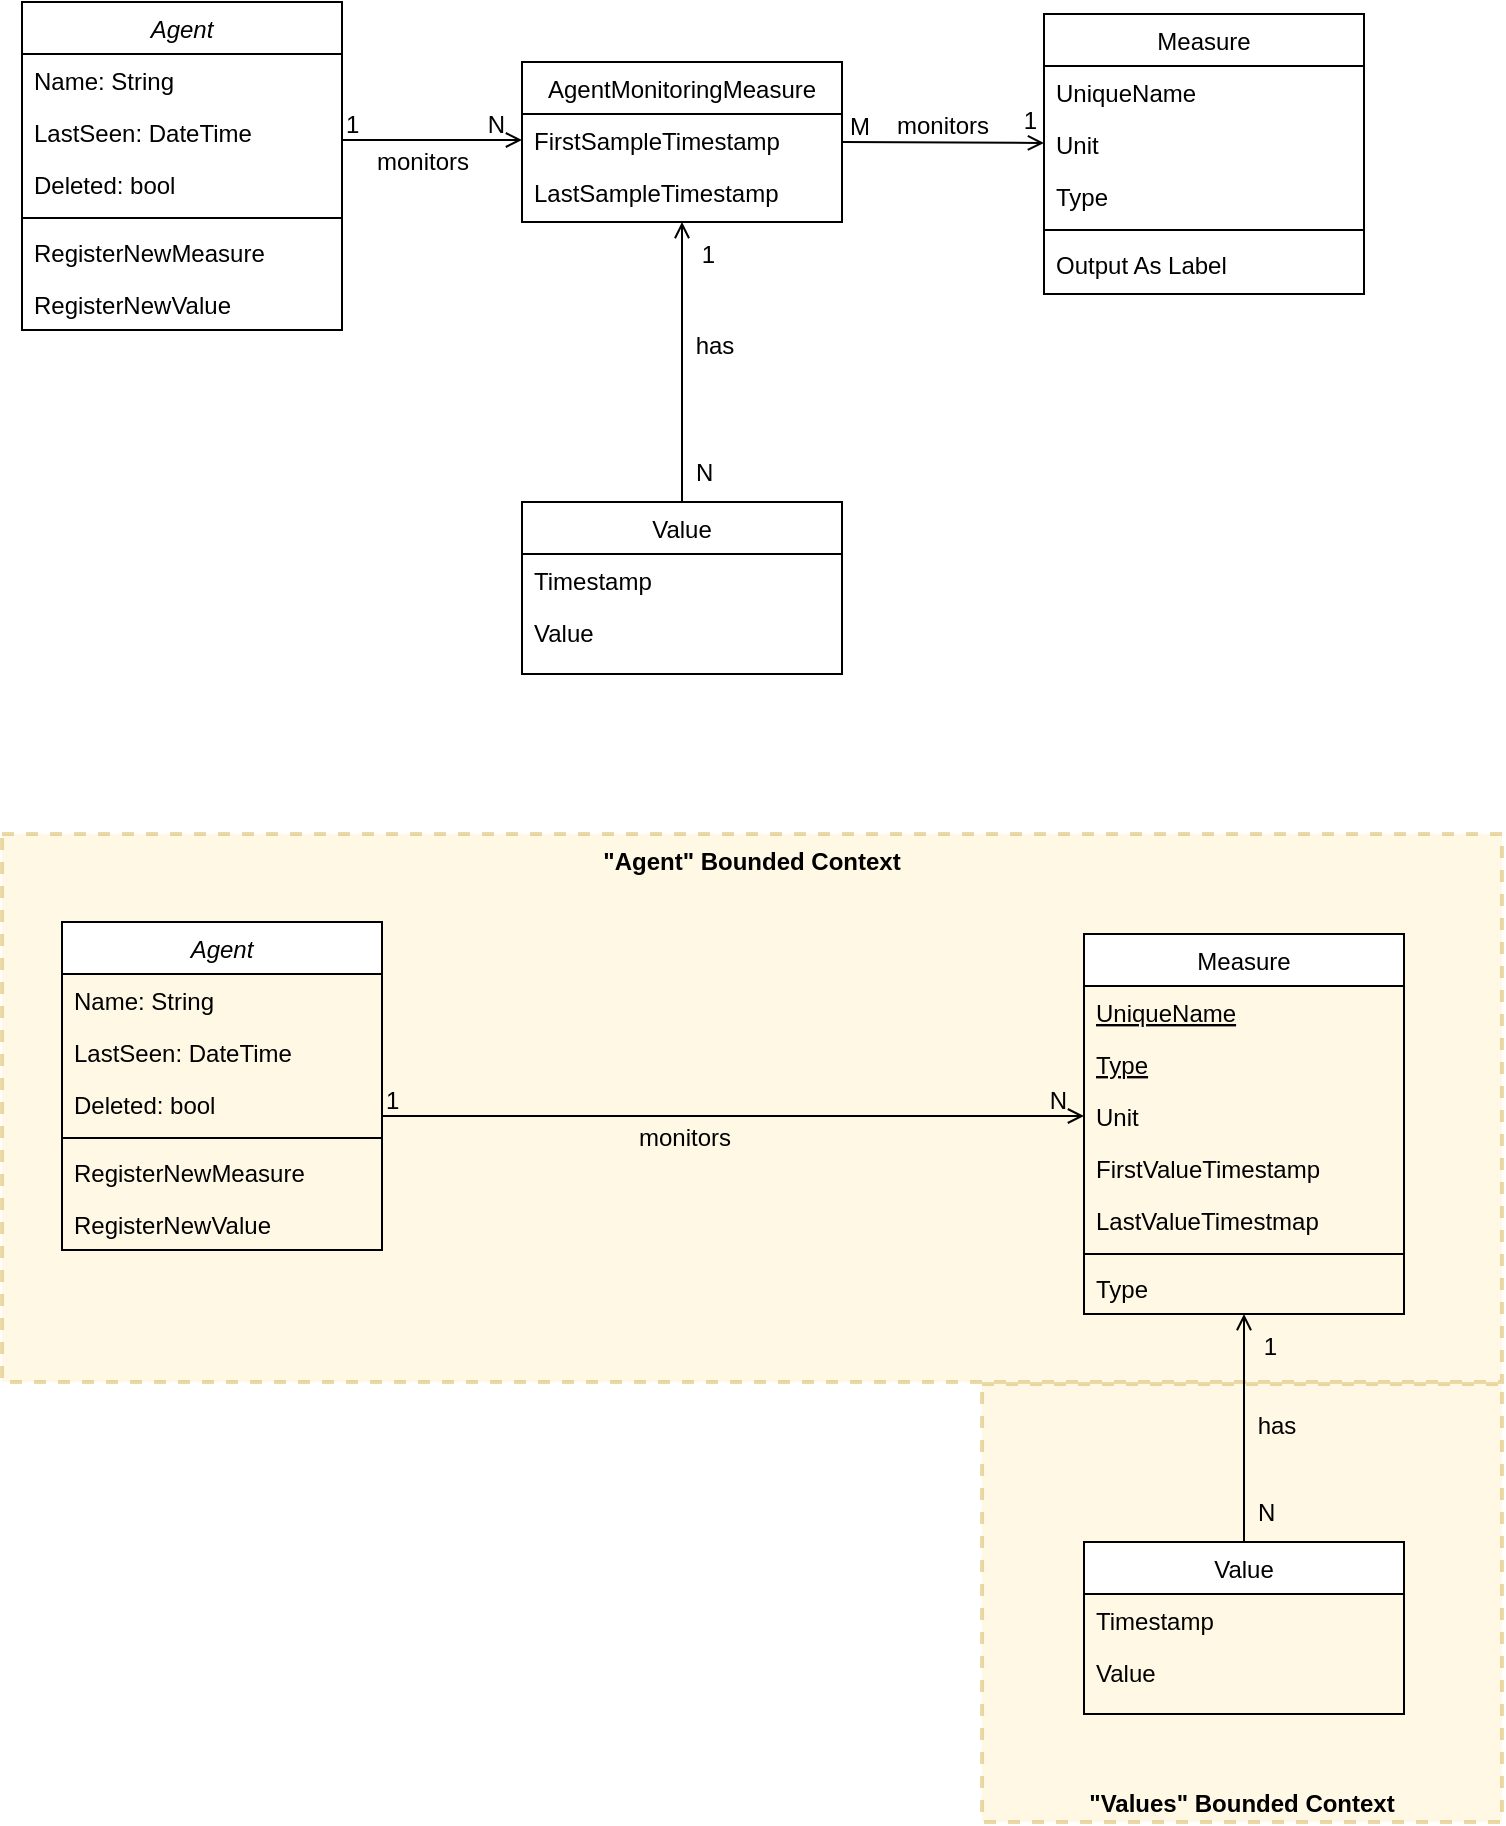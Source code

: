 <mxfile version="20.5.1" type="device"><diagram id="C5RBs43oDa-KdzZeNtuy" name="Page-1"><mxGraphModel dx="1026" dy="569" grid="1" gridSize="10" guides="1" tooltips="1" connect="1" arrows="1" fold="1" page="1" pageScale="1" pageWidth="827" pageHeight="1169" math="0" shadow="0"><root><mxCell id="WIyWlLk6GJQsqaUBKTNV-0"/><mxCell id="WIyWlLk6GJQsqaUBKTNV-1" parent="WIyWlLk6GJQsqaUBKTNV-0"/><mxCell id="fsCVIqD52CM9OEr-zN7o-55" value="&quot;Values&quot; Bounded Context" style="rounded=0;whiteSpace=wrap;html=1;fillColor=#fff2cc;strokeColor=#d6b656;dashed=1;verticalAlign=bottom;fontStyle=1;opacity=50;strokeWidth=2;" vertex="1" parent="WIyWlLk6GJQsqaUBKTNV-1"><mxGeometry x="520" y="811" width="260" height="219" as="geometry"/></mxCell><mxCell id="fsCVIqD52CM9OEr-zN7o-54" value="&quot;Agent&quot; Bounded Context" style="rounded=0;whiteSpace=wrap;html=1;fillColor=#fff2cc;strokeColor=#d6b656;dashed=1;verticalAlign=top;fontStyle=1;opacity=50;strokeWidth=2;" vertex="1" parent="WIyWlLk6GJQsqaUBKTNV-1"><mxGeometry x="30" y="536" width="750" height="274" as="geometry"/></mxCell><mxCell id="zkfFHV4jXpPFQw0GAbJ--0" value="Agent" style="swimlane;fontStyle=2;align=center;verticalAlign=top;childLayout=stackLayout;horizontal=1;startSize=26;horizontalStack=0;resizeParent=1;resizeLast=0;collapsible=1;marginBottom=0;rounded=0;shadow=0;strokeWidth=1;" parent="WIyWlLk6GJQsqaUBKTNV-1" vertex="1"><mxGeometry x="40" y="120" width="160" height="164" as="geometry"><mxRectangle x="230" y="140" width="160" height="26" as="alternateBounds"/></mxGeometry></mxCell><mxCell id="zkfFHV4jXpPFQw0GAbJ--1" value="Name: String" style="text;align=left;verticalAlign=top;spacingLeft=4;spacingRight=4;overflow=hidden;rotatable=0;points=[[0,0.5],[1,0.5]];portConstraint=eastwest;" parent="zkfFHV4jXpPFQw0GAbJ--0" vertex="1"><mxGeometry y="26" width="160" height="26" as="geometry"/></mxCell><mxCell id="zkfFHV4jXpPFQw0GAbJ--2" value="LastSeen: DateTime" style="text;align=left;verticalAlign=top;spacingLeft=4;spacingRight=4;overflow=hidden;rotatable=0;points=[[0,0.5],[1,0.5]];portConstraint=eastwest;rounded=0;shadow=0;html=0;" parent="zkfFHV4jXpPFQw0GAbJ--0" vertex="1"><mxGeometry y="52" width="160" height="26" as="geometry"/></mxCell><mxCell id="zkfFHV4jXpPFQw0GAbJ--3" value="Deleted: bool" style="text;align=left;verticalAlign=top;spacingLeft=4;spacingRight=4;overflow=hidden;rotatable=0;points=[[0,0.5],[1,0.5]];portConstraint=eastwest;rounded=0;shadow=0;html=0;" parent="zkfFHV4jXpPFQw0GAbJ--0" vertex="1"><mxGeometry y="78" width="160" height="26" as="geometry"/></mxCell><mxCell id="zkfFHV4jXpPFQw0GAbJ--4" value="" style="line;html=1;strokeWidth=1;align=left;verticalAlign=middle;spacingTop=-1;spacingLeft=3;spacingRight=3;rotatable=0;labelPosition=right;points=[];portConstraint=eastwest;" parent="zkfFHV4jXpPFQw0GAbJ--0" vertex="1"><mxGeometry y="104" width="160" height="8" as="geometry"/></mxCell><mxCell id="zkfFHV4jXpPFQw0GAbJ--5" value="RegisterNewMeasure" style="text;align=left;verticalAlign=top;spacingLeft=4;spacingRight=4;overflow=hidden;rotatable=0;points=[[0,0.5],[1,0.5]];portConstraint=eastwest;" parent="zkfFHV4jXpPFQw0GAbJ--0" vertex="1"><mxGeometry y="112" width="160" height="26" as="geometry"/></mxCell><mxCell id="fsCVIqD52CM9OEr-zN7o-9" value="RegisterNewValue" style="text;align=left;verticalAlign=top;spacingLeft=4;spacingRight=4;overflow=hidden;rotatable=0;points=[[0,0.5],[1,0.5]];portConstraint=eastwest;" vertex="1" parent="zkfFHV4jXpPFQw0GAbJ--0"><mxGeometry y="138" width="160" height="26" as="geometry"/></mxCell><mxCell id="zkfFHV4jXpPFQw0GAbJ--17" value="Measure" style="swimlane;fontStyle=0;align=center;verticalAlign=top;childLayout=stackLayout;horizontal=1;startSize=26;horizontalStack=0;resizeParent=1;resizeLast=0;collapsible=1;marginBottom=0;rounded=0;shadow=0;strokeWidth=1;" parent="WIyWlLk6GJQsqaUBKTNV-1" vertex="1"><mxGeometry x="551" y="126" width="160" height="140" as="geometry"><mxRectangle x="550" y="140" width="160" height="26" as="alternateBounds"/></mxGeometry></mxCell><mxCell id="zkfFHV4jXpPFQw0GAbJ--18" value="UniqueName" style="text;align=left;verticalAlign=top;spacingLeft=4;spacingRight=4;overflow=hidden;rotatable=0;points=[[0,0.5],[1,0.5]];portConstraint=eastwest;" parent="zkfFHV4jXpPFQw0GAbJ--17" vertex="1"><mxGeometry y="26" width="160" height="26" as="geometry"/></mxCell><mxCell id="zkfFHV4jXpPFQw0GAbJ--19" value="Unit" style="text;align=left;verticalAlign=top;spacingLeft=4;spacingRight=4;overflow=hidden;rotatable=0;points=[[0,0.5],[1,0.5]];portConstraint=eastwest;rounded=0;shadow=0;html=0;" parent="zkfFHV4jXpPFQw0GAbJ--17" vertex="1"><mxGeometry y="52" width="160" height="26" as="geometry"/></mxCell><mxCell id="zkfFHV4jXpPFQw0GAbJ--20" value="Type" style="text;align=left;verticalAlign=top;spacingLeft=4;spacingRight=4;overflow=hidden;rotatable=0;points=[[0,0.5],[1,0.5]];portConstraint=eastwest;rounded=0;shadow=0;html=0;" parent="zkfFHV4jXpPFQw0GAbJ--17" vertex="1"><mxGeometry y="78" width="160" height="26" as="geometry"/></mxCell><mxCell id="zkfFHV4jXpPFQw0GAbJ--23" value="" style="line;html=1;strokeWidth=1;align=left;verticalAlign=middle;spacingTop=-1;spacingLeft=3;spacingRight=3;rotatable=0;labelPosition=right;points=[];portConstraint=eastwest;" parent="zkfFHV4jXpPFQw0GAbJ--17" vertex="1"><mxGeometry y="104" width="160" height="8" as="geometry"/></mxCell><mxCell id="zkfFHV4jXpPFQw0GAbJ--25" value="Output As Label" style="text;align=left;verticalAlign=top;spacingLeft=4;spacingRight=4;overflow=hidden;rotatable=0;points=[[0,0.5],[1,0.5]];portConstraint=eastwest;" parent="zkfFHV4jXpPFQw0GAbJ--17" vertex="1"><mxGeometry y="112" width="160" height="26" as="geometry"/></mxCell><mxCell id="zkfFHV4jXpPFQw0GAbJ--26" value="" style="endArrow=open;shadow=0;strokeWidth=1;rounded=0;endFill=1;edgeStyle=elbowEdgeStyle;elbow=vertical;entryX=0;entryY=0.5;entryDx=0;entryDy=0;" parent="WIyWlLk6GJQsqaUBKTNV-1" source="zkfFHV4jXpPFQw0GAbJ--0" target="fsCVIqD52CM9OEr-zN7o-11" edge="1"><mxGeometry x="0.5" y="41" relative="1" as="geometry"><mxPoint x="380" y="192" as="sourcePoint"/><mxPoint x="280" y="190" as="targetPoint"/><mxPoint x="-40" y="32" as="offset"/></mxGeometry></mxCell><mxCell id="zkfFHV4jXpPFQw0GAbJ--27" value="1" style="resizable=0;align=left;verticalAlign=bottom;labelBackgroundColor=none;fontSize=12;" parent="zkfFHV4jXpPFQw0GAbJ--26" connectable="0" vertex="1"><mxGeometry x="-1" relative="1" as="geometry"><mxPoint y="1" as="offset"/></mxGeometry></mxCell><mxCell id="zkfFHV4jXpPFQw0GAbJ--28" value="N" style="resizable=0;align=right;verticalAlign=bottom;labelBackgroundColor=none;fontSize=12;" parent="zkfFHV4jXpPFQw0GAbJ--26" connectable="0" vertex="1"><mxGeometry x="1" relative="1" as="geometry"><mxPoint x="-7" y="1" as="offset"/></mxGeometry></mxCell><mxCell id="zkfFHV4jXpPFQw0GAbJ--29" value="monitors" style="text;html=1;resizable=0;points=[];;align=center;verticalAlign=middle;labelBackgroundColor=none;rounded=0;shadow=0;strokeWidth=1;fontSize=12;" parent="zkfFHV4jXpPFQw0GAbJ--26" vertex="1" connectable="0"><mxGeometry x="0.5" y="49" relative="1" as="geometry"><mxPoint x="-28" y="60" as="offset"/></mxGeometry></mxCell><mxCell id="fsCVIqD52CM9OEr-zN7o-0" value="Value" style="swimlane;fontStyle=0;align=center;verticalAlign=top;childLayout=stackLayout;horizontal=1;startSize=26;horizontalStack=0;resizeParent=1;resizeLast=0;collapsible=1;marginBottom=0;rounded=0;shadow=0;strokeWidth=1;" vertex="1" parent="WIyWlLk6GJQsqaUBKTNV-1"><mxGeometry x="290" y="370" width="160" height="86" as="geometry"><mxRectangle x="340" y="380" width="170" height="26" as="alternateBounds"/></mxGeometry></mxCell><mxCell id="fsCVIqD52CM9OEr-zN7o-1" value="Timestamp" style="text;align=left;verticalAlign=top;spacingLeft=4;spacingRight=4;overflow=hidden;rotatable=0;points=[[0,0.5],[1,0.5]];portConstraint=eastwest;" vertex="1" parent="fsCVIqD52CM9OEr-zN7o-0"><mxGeometry y="26" width="160" height="26" as="geometry"/></mxCell><mxCell id="fsCVIqD52CM9OEr-zN7o-4" value="Value" style="text;align=left;verticalAlign=top;spacingLeft=4;spacingRight=4;overflow=hidden;rotatable=0;points=[[0,0.5],[1,0.5]];portConstraint=eastwest;" vertex="1" parent="fsCVIqD52CM9OEr-zN7o-0"><mxGeometry y="52" width="160" height="26" as="geometry"/></mxCell><mxCell id="fsCVIqD52CM9OEr-zN7o-5" value="" style="endArrow=open;shadow=0;strokeWidth=1;rounded=0;endFill=1;edgeStyle=elbowEdgeStyle;elbow=vertical;exitX=0.5;exitY=0;exitDx=0;exitDy=0;entryX=0.5;entryY=1;entryDx=0;entryDy=0;" edge="1" parent="WIyWlLk6GJQsqaUBKTNV-1" source="fsCVIqD52CM9OEr-zN7o-0" target="fsCVIqD52CM9OEr-zN7o-10"><mxGeometry x="0.5" y="41" relative="1" as="geometry"><mxPoint x="427" y="199" as="sourcePoint"/><mxPoint x="555" y="199" as="targetPoint"/><mxPoint x="-40" y="32" as="offset"/></mxGeometry></mxCell><mxCell id="fsCVIqD52CM9OEr-zN7o-6" value="N" style="resizable=0;align=left;verticalAlign=bottom;labelBackgroundColor=none;fontSize=12;" connectable="0" vertex="1" parent="fsCVIqD52CM9OEr-zN7o-5"><mxGeometry x="-1" relative="1" as="geometry"><mxPoint x="5" y="-6" as="offset"/></mxGeometry></mxCell><mxCell id="fsCVIqD52CM9OEr-zN7o-7" value="1" style="resizable=0;align=right;verticalAlign=bottom;labelBackgroundColor=none;fontSize=12;" connectable="0" vertex="1" parent="fsCVIqD52CM9OEr-zN7o-5"><mxGeometry x="1" relative="1" as="geometry"><mxPoint x="18" y="25" as="offset"/></mxGeometry></mxCell><mxCell id="fsCVIqD52CM9OEr-zN7o-8" value="has" style="text;html=1;resizable=0;points=[];;align=center;verticalAlign=middle;labelBackgroundColor=none;rounded=0;shadow=0;strokeWidth=1;fontSize=12;" vertex="1" connectable="0" parent="fsCVIqD52CM9OEr-zN7o-5"><mxGeometry x="0.5" y="49" relative="1" as="geometry"><mxPoint x="65" y="27" as="offset"/></mxGeometry></mxCell><mxCell id="fsCVIqD52CM9OEr-zN7o-10" value="AgentMonitoringMeasure" style="swimlane;fontStyle=0;align=center;verticalAlign=top;childLayout=stackLayout;horizontal=1;startSize=26;horizontalStack=0;resizeParent=1;resizeLast=0;collapsible=1;marginBottom=0;rounded=0;shadow=0;strokeWidth=1;" vertex="1" parent="WIyWlLk6GJQsqaUBKTNV-1"><mxGeometry x="290" y="150" width="160" height="80" as="geometry"><mxRectangle x="550" y="140" width="160" height="26" as="alternateBounds"/></mxGeometry></mxCell><mxCell id="fsCVIqD52CM9OEr-zN7o-11" value="FirstSampleTimestamp" style="text;align=left;verticalAlign=top;spacingLeft=4;spacingRight=4;overflow=hidden;rotatable=0;points=[[0,0.5],[1,0.5]];portConstraint=eastwest;" vertex="1" parent="fsCVIqD52CM9OEr-zN7o-10"><mxGeometry y="26" width="160" height="26" as="geometry"/></mxCell><mxCell id="fsCVIqD52CM9OEr-zN7o-12" value="LastSampleTimestamp" style="text;align=left;verticalAlign=top;spacingLeft=4;spacingRight=4;overflow=hidden;rotatable=0;points=[[0,0.5],[1,0.5]];portConstraint=eastwest;rounded=0;shadow=0;html=0;" vertex="1" parent="fsCVIqD52CM9OEr-zN7o-10"><mxGeometry y="52" width="160" height="26" as="geometry"/></mxCell><mxCell id="fsCVIqD52CM9OEr-zN7o-16" value="" style="endArrow=open;shadow=0;strokeWidth=1;rounded=0;endFill=1;edgeStyle=elbowEdgeStyle;elbow=vertical;entryX=0;entryY=0.5;entryDx=0;entryDy=0;" edge="1" parent="WIyWlLk6GJQsqaUBKTNV-1" target="zkfFHV4jXpPFQw0GAbJ--19"><mxGeometry x="0.5" y="41" relative="1" as="geometry"><mxPoint x="450" y="190" as="sourcePoint"/><mxPoint x="510" y="190" as="targetPoint"/><mxPoint x="-40" y="32" as="offset"/></mxGeometry></mxCell><mxCell id="fsCVIqD52CM9OEr-zN7o-17" value="M" style="resizable=0;align=left;verticalAlign=bottom;labelBackgroundColor=none;fontSize=12;" connectable="0" vertex="1" parent="fsCVIqD52CM9OEr-zN7o-16"><mxGeometry x="-1" relative="1" as="geometry"><mxPoint x="2" y="1" as="offset"/></mxGeometry></mxCell><mxCell id="fsCVIqD52CM9OEr-zN7o-18" value="1" style="resizable=0;align=right;verticalAlign=bottom;labelBackgroundColor=none;fontSize=12;" connectable="0" vertex="1" parent="fsCVIqD52CM9OEr-zN7o-16"><mxGeometry x="1" relative="1" as="geometry"><mxPoint x="-2" y="-3" as="offset"/></mxGeometry></mxCell><mxCell id="fsCVIqD52CM9OEr-zN7o-19" value="monitors" style="text;html=1;resizable=0;points=[];;align=center;verticalAlign=middle;labelBackgroundColor=none;rounded=0;shadow=0;strokeWidth=1;fontSize=12;" vertex="1" connectable="0" parent="fsCVIqD52CM9OEr-zN7o-16"><mxGeometry x="0.5" y="49" relative="1" as="geometry"><mxPoint x="-26" y="40" as="offset"/></mxGeometry></mxCell><mxCell id="fsCVIqD52CM9OEr-zN7o-21" value="Agent" style="swimlane;fontStyle=2;align=center;verticalAlign=top;childLayout=stackLayout;horizontal=1;startSize=26;horizontalStack=0;resizeParent=1;resizeLast=0;collapsible=1;marginBottom=0;rounded=0;shadow=0;strokeWidth=1;" vertex="1" parent="WIyWlLk6GJQsqaUBKTNV-1"><mxGeometry x="60" y="580" width="160" height="164" as="geometry"><mxRectangle x="230" y="140" width="160" height="26" as="alternateBounds"/></mxGeometry></mxCell><mxCell id="fsCVIqD52CM9OEr-zN7o-22" value="Name: String" style="text;align=left;verticalAlign=top;spacingLeft=4;spacingRight=4;overflow=hidden;rotatable=0;points=[[0,0.5],[1,0.5]];portConstraint=eastwest;" vertex="1" parent="fsCVIqD52CM9OEr-zN7o-21"><mxGeometry y="26" width="160" height="26" as="geometry"/></mxCell><mxCell id="fsCVIqD52CM9OEr-zN7o-23" value="LastSeen: DateTime" style="text;align=left;verticalAlign=top;spacingLeft=4;spacingRight=4;overflow=hidden;rotatable=0;points=[[0,0.5],[1,0.5]];portConstraint=eastwest;rounded=0;shadow=0;html=0;" vertex="1" parent="fsCVIqD52CM9OEr-zN7o-21"><mxGeometry y="52" width="160" height="26" as="geometry"/></mxCell><mxCell id="fsCVIqD52CM9OEr-zN7o-24" value="Deleted: bool" style="text;align=left;verticalAlign=top;spacingLeft=4;spacingRight=4;overflow=hidden;rotatable=0;points=[[0,0.5],[1,0.5]];portConstraint=eastwest;rounded=0;shadow=0;html=0;" vertex="1" parent="fsCVIqD52CM9OEr-zN7o-21"><mxGeometry y="78" width="160" height="26" as="geometry"/></mxCell><mxCell id="fsCVIqD52CM9OEr-zN7o-25" value="" style="line;html=1;strokeWidth=1;align=left;verticalAlign=middle;spacingTop=-1;spacingLeft=3;spacingRight=3;rotatable=0;labelPosition=right;points=[];portConstraint=eastwest;" vertex="1" parent="fsCVIqD52CM9OEr-zN7o-21"><mxGeometry y="104" width="160" height="8" as="geometry"/></mxCell><mxCell id="fsCVIqD52CM9OEr-zN7o-26" value="RegisterNewMeasure" style="text;align=left;verticalAlign=top;spacingLeft=4;spacingRight=4;overflow=hidden;rotatable=0;points=[[0,0.5],[1,0.5]];portConstraint=eastwest;" vertex="1" parent="fsCVIqD52CM9OEr-zN7o-21"><mxGeometry y="112" width="160" height="26" as="geometry"/></mxCell><mxCell id="fsCVIqD52CM9OEr-zN7o-27" value="RegisterNewValue" style="text;align=left;verticalAlign=top;spacingLeft=4;spacingRight=4;overflow=hidden;rotatable=0;points=[[0,0.5],[1,0.5]];portConstraint=eastwest;" vertex="1" parent="fsCVIqD52CM9OEr-zN7o-21"><mxGeometry y="138" width="160" height="26" as="geometry"/></mxCell><mxCell id="fsCVIqD52CM9OEr-zN7o-28" value="Measure" style="swimlane;fontStyle=0;align=center;verticalAlign=top;childLayout=stackLayout;horizontal=1;startSize=26;horizontalStack=0;resizeParent=1;resizeLast=0;collapsible=1;marginBottom=0;rounded=0;shadow=0;strokeWidth=1;" vertex="1" parent="WIyWlLk6GJQsqaUBKTNV-1"><mxGeometry x="571" y="586" width="160" height="190" as="geometry"><mxRectangle x="550" y="140" width="160" height="26" as="alternateBounds"/></mxGeometry></mxCell><mxCell id="fsCVIqD52CM9OEr-zN7o-29" value="UniqueName" style="text;align=left;verticalAlign=top;spacingLeft=4;spacingRight=4;overflow=hidden;rotatable=0;points=[[0,0.5],[1,0.5]];portConstraint=eastwest;fontStyle=4" vertex="1" parent="fsCVIqD52CM9OEr-zN7o-28"><mxGeometry y="26" width="160" height="26" as="geometry"/></mxCell><mxCell id="fsCVIqD52CM9OEr-zN7o-31" value="Type" style="text;align=left;verticalAlign=top;spacingLeft=4;spacingRight=4;overflow=hidden;rotatable=0;points=[[0,0.5],[1,0.5]];portConstraint=eastwest;rounded=0;shadow=0;html=0;fontStyle=4" vertex="1" parent="fsCVIqD52CM9OEr-zN7o-28"><mxGeometry y="52" width="160" height="26" as="geometry"/></mxCell><mxCell id="fsCVIqD52CM9OEr-zN7o-30" value="Unit" style="text;align=left;verticalAlign=top;spacingLeft=4;spacingRight=4;overflow=hidden;rotatable=0;points=[[0,0.5],[1,0.5]];portConstraint=eastwest;rounded=0;shadow=0;html=0;" vertex="1" parent="fsCVIqD52CM9OEr-zN7o-28"><mxGeometry y="78" width="160" height="26" as="geometry"/></mxCell><mxCell id="fsCVIqD52CM9OEr-zN7o-33" value="FirstValueTimestamp" style="text;align=left;verticalAlign=top;spacingLeft=4;spacingRight=4;overflow=hidden;rotatable=0;points=[[0,0.5],[1,0.5]];portConstraint=eastwest;" vertex="1" parent="fsCVIqD52CM9OEr-zN7o-28"><mxGeometry y="104" width="160" height="26" as="geometry"/></mxCell><mxCell id="fsCVIqD52CM9OEr-zN7o-53" value="LastValueTimestmap" style="text;align=left;verticalAlign=top;spacingLeft=4;spacingRight=4;overflow=hidden;rotatable=0;points=[[0,0.5],[1,0.5]];portConstraint=eastwest;" vertex="1" parent="fsCVIqD52CM9OEr-zN7o-28"><mxGeometry y="130" width="160" height="26" as="geometry"/></mxCell><mxCell id="fsCVIqD52CM9OEr-zN7o-32" value="" style="line;html=1;strokeWidth=1;align=left;verticalAlign=middle;spacingTop=-1;spacingLeft=3;spacingRight=3;rotatable=0;labelPosition=right;points=[];portConstraint=eastwest;" vertex="1" parent="fsCVIqD52CM9OEr-zN7o-28"><mxGeometry y="156" width="160" height="8" as="geometry"/></mxCell><mxCell id="fsCVIqD52CM9OEr-zN7o-52" value="Type" style="text;align=left;verticalAlign=top;spacingLeft=4;spacingRight=4;overflow=hidden;rotatable=0;points=[[0,0.5],[1,0.5]];portConstraint=eastwest;rounded=0;shadow=0;html=0;" vertex="1" parent="fsCVIqD52CM9OEr-zN7o-28"><mxGeometry y="164" width="160" height="26" as="geometry"/></mxCell><mxCell id="fsCVIqD52CM9OEr-zN7o-34" value="" style="endArrow=open;shadow=0;strokeWidth=1;rounded=0;endFill=1;edgeStyle=elbowEdgeStyle;elbow=vertical;entryX=0;entryY=0.5;entryDx=0;entryDy=0;" edge="1" parent="WIyWlLk6GJQsqaUBKTNV-1" source="fsCVIqD52CM9OEr-zN7o-21" target="fsCVIqD52CM9OEr-zN7o-30"><mxGeometry x="0.5" y="41" relative="1" as="geometry"><mxPoint x="400" y="652" as="sourcePoint"/><mxPoint x="310" y="649" as="targetPoint"/><mxPoint x="-40" y="32" as="offset"/></mxGeometry></mxCell><mxCell id="fsCVIqD52CM9OEr-zN7o-35" value="1" style="resizable=0;align=left;verticalAlign=bottom;labelBackgroundColor=none;fontSize=12;" connectable="0" vertex="1" parent="fsCVIqD52CM9OEr-zN7o-34"><mxGeometry x="-1" relative="1" as="geometry"><mxPoint y="1" as="offset"/></mxGeometry></mxCell><mxCell id="fsCVIqD52CM9OEr-zN7o-36" value="N" style="resizable=0;align=right;verticalAlign=bottom;labelBackgroundColor=none;fontSize=12;" connectable="0" vertex="1" parent="fsCVIqD52CM9OEr-zN7o-34"><mxGeometry x="1" relative="1" as="geometry"><mxPoint x="-7" y="1" as="offset"/></mxGeometry></mxCell><mxCell id="fsCVIqD52CM9OEr-zN7o-37" value="monitors" style="text;html=1;resizable=0;points=[];;align=center;verticalAlign=middle;labelBackgroundColor=none;rounded=0;shadow=0;strokeWidth=1;fontSize=12;" vertex="1" connectable="0" parent="fsCVIqD52CM9OEr-zN7o-34"><mxGeometry x="0.5" y="49" relative="1" as="geometry"><mxPoint x="-113" y="60" as="offset"/></mxGeometry></mxCell><mxCell id="fsCVIqD52CM9OEr-zN7o-38" value="Value" style="swimlane;fontStyle=0;align=center;verticalAlign=top;childLayout=stackLayout;horizontal=1;startSize=26;horizontalStack=0;resizeParent=1;resizeLast=0;collapsible=1;marginBottom=0;rounded=0;shadow=0;strokeWidth=1;" vertex="1" parent="WIyWlLk6GJQsqaUBKTNV-1"><mxGeometry x="571" y="890" width="160" height="86" as="geometry"><mxRectangle x="340" y="380" width="170" height="26" as="alternateBounds"/></mxGeometry></mxCell><mxCell id="fsCVIqD52CM9OEr-zN7o-39" value="Timestamp" style="text;align=left;verticalAlign=top;spacingLeft=4;spacingRight=4;overflow=hidden;rotatable=0;points=[[0,0.5],[1,0.5]];portConstraint=eastwest;" vertex="1" parent="fsCVIqD52CM9OEr-zN7o-38"><mxGeometry y="26" width="160" height="26" as="geometry"/></mxCell><mxCell id="fsCVIqD52CM9OEr-zN7o-40" value="Value" style="text;align=left;verticalAlign=top;spacingLeft=4;spacingRight=4;overflow=hidden;rotatable=0;points=[[0,0.5],[1,0.5]];portConstraint=eastwest;" vertex="1" parent="fsCVIqD52CM9OEr-zN7o-38"><mxGeometry y="52" width="160" height="26" as="geometry"/></mxCell><mxCell id="fsCVIqD52CM9OEr-zN7o-41" value="" style="endArrow=open;shadow=0;strokeWidth=1;rounded=0;endFill=1;edgeStyle=elbowEdgeStyle;elbow=vertical;exitX=0.5;exitY=0;exitDx=0;exitDy=0;entryX=0.5;entryY=1;entryDx=0;entryDy=0;" edge="1" parent="WIyWlLk6GJQsqaUBKTNV-1" source="fsCVIqD52CM9OEr-zN7o-38" target="fsCVIqD52CM9OEr-zN7o-28"><mxGeometry x="0.5" y="41" relative="1" as="geometry"><mxPoint x="447" y="659" as="sourcePoint"/><mxPoint x="575" y="659" as="targetPoint"/><mxPoint x="-40" y="32" as="offset"/></mxGeometry></mxCell><mxCell id="fsCVIqD52CM9OEr-zN7o-42" value="N" style="resizable=0;align=left;verticalAlign=bottom;labelBackgroundColor=none;fontSize=12;" connectable="0" vertex="1" parent="fsCVIqD52CM9OEr-zN7o-41"><mxGeometry x="-1" relative="1" as="geometry"><mxPoint x="5" y="-6" as="offset"/></mxGeometry></mxCell><mxCell id="fsCVIqD52CM9OEr-zN7o-43" value="1" style="resizable=0;align=right;verticalAlign=bottom;labelBackgroundColor=none;fontSize=12;" connectable="0" vertex="1" parent="fsCVIqD52CM9OEr-zN7o-41"><mxGeometry x="1" relative="1" as="geometry"><mxPoint x="18" y="25" as="offset"/></mxGeometry></mxCell><mxCell id="fsCVIqD52CM9OEr-zN7o-44" value="has" style="text;html=1;resizable=0;points=[];;align=center;verticalAlign=middle;labelBackgroundColor=none;rounded=0;shadow=0;strokeWidth=1;fontSize=12;" vertex="1" connectable="0" parent="fsCVIqD52CM9OEr-zN7o-41"><mxGeometry x="0.5" y="49" relative="1" as="geometry"><mxPoint x="65" y="27" as="offset"/></mxGeometry></mxCell></root></mxGraphModel></diagram></mxfile>